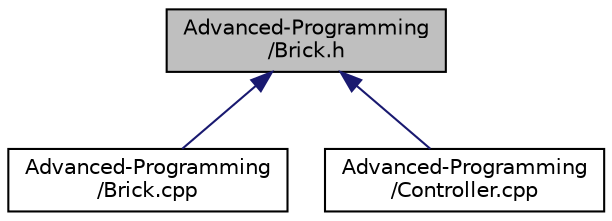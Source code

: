 digraph "Advanced-Programming/Brick.h"
{
  edge [fontname="Helvetica",fontsize="10",labelfontname="Helvetica",labelfontsize="10"];
  node [fontname="Helvetica",fontsize="10",shape=record];
  Node8 [label="Advanced-Programming\l/Brick.h",height=0.2,width=0.4,color="black", fillcolor="grey75", style="filled", fontcolor="black"];
  Node8 -> Node9 [dir="back",color="midnightblue",fontsize="10",style="solid",fontname="Helvetica"];
  Node9 [label="Advanced-Programming\l/Brick.cpp",height=0.2,width=0.4,color="black", fillcolor="white", style="filled",URL="$_brick_8cpp.html"];
  Node8 -> Node10 [dir="back",color="midnightblue",fontsize="10",style="solid",fontname="Helvetica"];
  Node10 [label="Advanced-Programming\l/Controller.cpp",height=0.2,width=0.4,color="black", fillcolor="white", style="filled",URL="$_controller_8cpp.html"];
}
